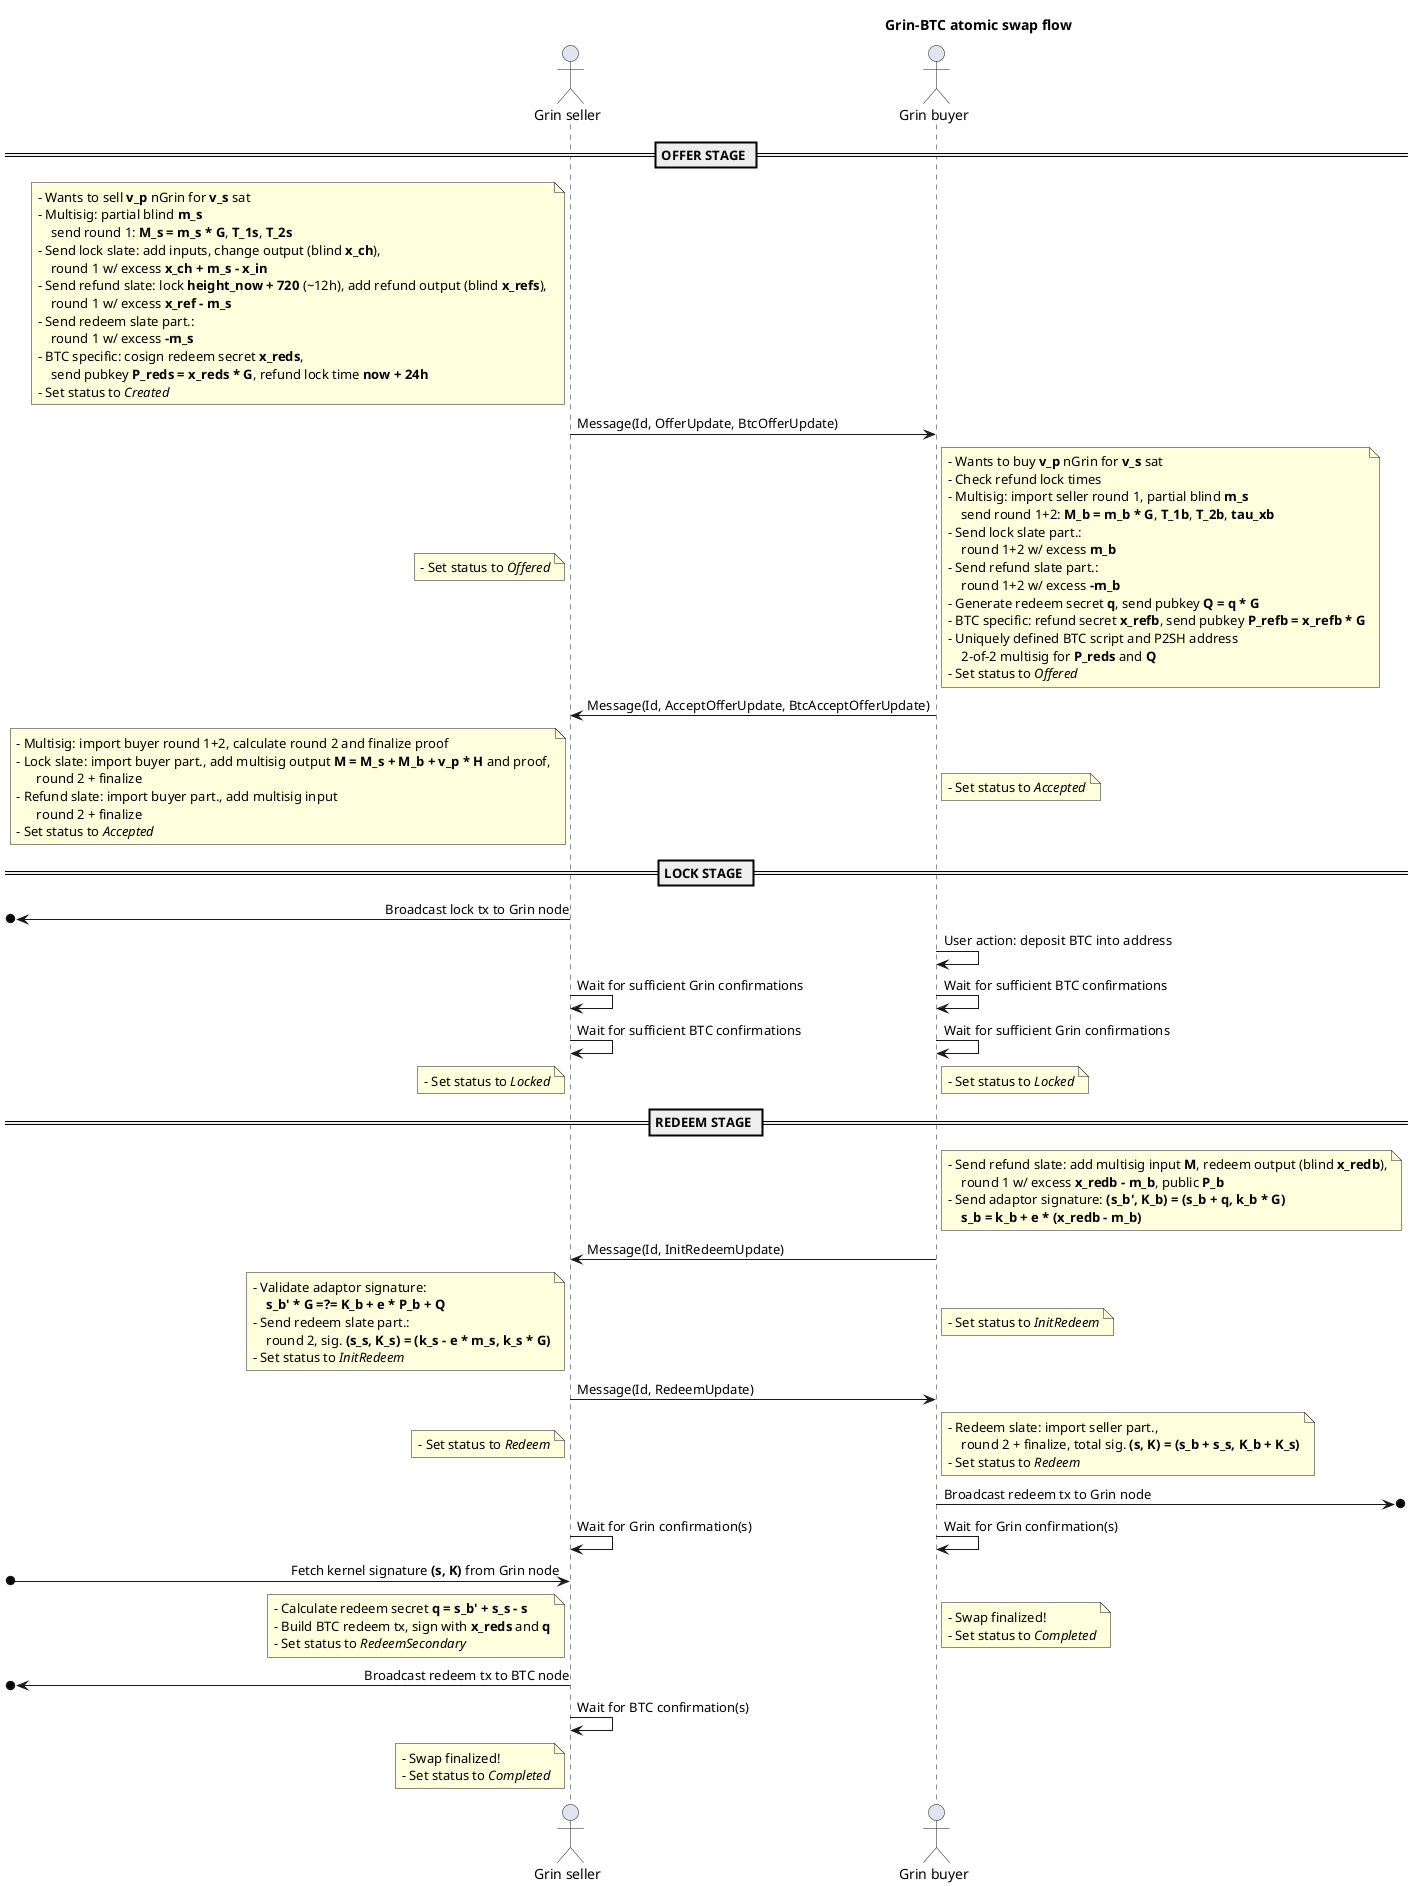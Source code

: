 @startuml grin-btc-swap
!pragma teoz true

title **Grin-BTC atomic swap flow**

actor "Grin seller" as seller
actor "Grin buyer" as buyer

== OFFER STAGE ==

note left of seller
  - Wants to sell **v_p** nGrin for **v_s** sat
  - Multisig: partial blind **m_s**
      send round 1: **M_s = m_s * G**, **T_1s**, **T_2s**
  - Send lock slate: add inputs, change output (blind **x_ch**),
      round 1 w/ excess **x_ch + m_s - x_in**
  - Send refund slate: lock **height_now + 720** (~12h), add refund output (blind **x_refs**), 
      round 1 w/ excess **x_ref - m_s**
  - Send redeem slate part.:
      round 1 w/ excess **-m_s**
  - BTC specific: cosign redeem secret **x_reds**, 
      send pubkey **P_reds = x_reds * G**, refund lock time **now + 24h**
  - Set status to <i>Created</i>
end note

seller -> buyer: Message(Id, OfferUpdate, BtcOfferUpdate)

note left of seller
  - Set status to <i>Offered</i>
end note

& note right of buyer
  - Wants to buy **v_p** nGrin for **v_s** sat
  - Check refund lock times
  - Multisig: import seller round 1, partial blind **m_s**
      send round 1+2: **M_b = m_b * G**, **T_1b**, **T_2b**, **tau_xb**
  - Send lock slate part.:
      round 1+2 w/ excess **m_b**
  - Send refund slate part.:
      round 1+2 w/ excess **-m_b**
  - Generate redeem secret **q**, send pubkey **Q = q * G**
  - BTC specific: refund secret **x_refb**, send pubkey **P_refb = x_refb * G**
  - Uniquely defined BTC script and P2SH address
      2-of-2 multisig for **P_reds** and **Q**
  - Set status to <i>Offered</i>
end note

buyer -> seller: Message(Id, AcceptOfferUpdate, BtcAcceptOfferUpdate)

note right of buyer
  - Set status to <i>Accepted</i>
end note

& note left of seller
  - Multisig: import buyer round 1+2, calculate round 2 and finalize proof
  - Lock slate: import buyer part., add multisig output **M = M_s + M_b + v_p * H** and proof,
        round 2 + finalize
  - Refund slate: import buyer part., add multisig input
        round 2 + finalize
  - Set status to <i>Accepted</i>
end note

== LOCK STAGE ==

[o<- seller: Broadcast lock tx to Grin node
buyer -> buyer: User action: deposit BTC into address
seller -> seller: Wait for sufficient Grin confirmations
& buyer -> buyer: Wait for sufficient BTC confirmations
seller -> seller: Wait for sufficient BTC confirmations
& buyer -> buyer: Wait for sufficient Grin confirmations

note left of seller
  - Set status to <i>Locked</i>
end note

& note right of buyer
  - Set status to <i>Locked</i>
end note

== REDEEM STAGE ==

note right of buyer
  - Send refund slate: add multisig input **M**, redeem output (blind **x_redb**),
      round 1 w/ excess **x_redb - m_b**, public **P_b**
  - Send adaptor signature: **(s_b', K_b) = (s_b + q, k_b * G)**
      **s_b = k_b + e * (x_redb - m_b)**
end note

buyer -> seller: Message(Id, InitRedeemUpdate)

note right of buyer
  - Set status to <i>InitRedeem</i>
end note

& note left of seller
  - Validate adaptor signature:
      **s_b' * G =?= K_b + e * P_b + Q**
  - Send redeem slate part.:
      round 2, sig. **(s_s, K_s) = (k_s - e * m_s, k_s * G)**
  - Set status to <i>InitRedeem</i>
end note

seller -> buyer: Message(Id, RedeemUpdate)

note left of seller
  - Set status to <i>Redeem</i>
end note

& note right of buyer
  - Redeem slate: import seller part.,
      round 2 + finalize, total sig. **(s, K) = (s_b + s_s, K_b + K_s)**
  - Set status to <i>Redeem</i>
end note

buyer ->o]: Broadcast redeem tx to Grin node
buyer -> buyer: Wait for Grin confirmation(s)
& seller -> seller: Wait for Grin confirmation(s)

[o-> seller: Fetch kernel signature **(s, K)** from Grin node

note right of buyer
  - Swap finalized!
  - Set status to <i>Completed</i>
end note

& note left of seller
  - Calculate redeem secret **q = s_b' + s_s - s**
  - Build BTC redeem tx, sign with **x_reds** and **q**
  - Set status to <i>RedeemSecondary</i>
end note

[o<- seller: Broadcast redeem tx to BTC node

seller -> seller: Wait for BTC confirmation(s)

note left of seller
  - Swap finalized!
  - Set status to <i>Completed</i>
end note

@enduml
